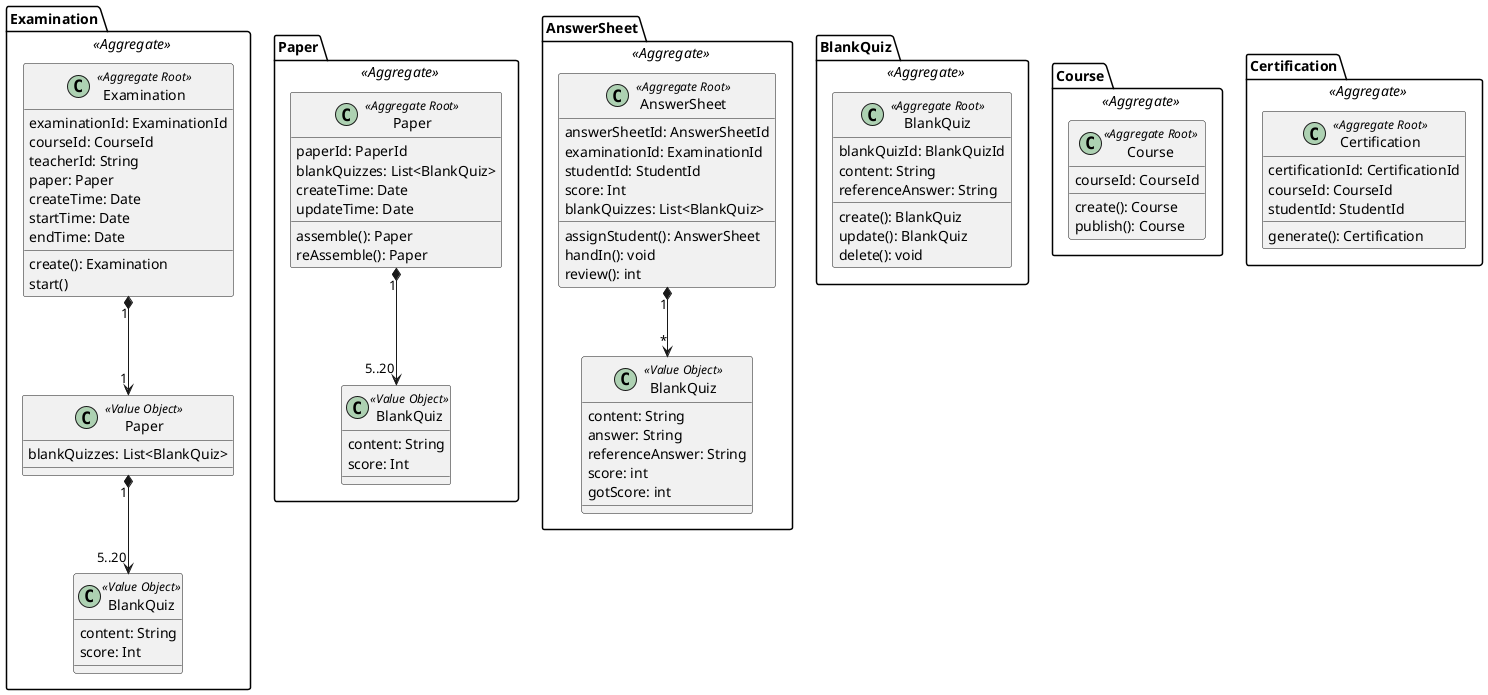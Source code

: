 @startuml

package Examination <<Aggregate>> {
class Examination <<Aggregate Root>> {
    examinationId: ExaminationId
    courseId: CourseId
    teacherId: String
    paper: Paper
    createTime: Date
    startTime: Date
    endTime: Date

    create(): Examination
    start()
}

class "Paper" as a <<Value Object>> {
    blankQuizzes: List<BlankQuiz>
}

class "BlankQuiz" as eb <<Value Object>> {
    content: String
    score: Int
}

Examination "1" *--> "1" a
a "1" *--> "5..20" eb
}

package Paper <<Aggregate>> {
    class Paper <<Aggregate Root>> {
        paperId: PaperId
        blankQuizzes: List<BlankQuiz>
        createTime: Date
        updateTime: Date

        assemble(): Paper
        reAssemble(): Paper
    }

    class "BlankQuiz" as pb <<Value Object>> {
         content: String
         score: Int
    }
    Paper "1" *--> "5..20" pb
}

package AnswerSheet <<Aggregate>> {
class AnswerSheet <<Aggregate Root>> {
    answerSheetId: AnswerSheetId
    examinationId: ExaminationId
    studentId: StudentId
    score: Int
    blankQuizzes: List<BlankQuiz>

    assignStudent(): AnswerSheet
    handIn(): void
    review(): int
}

class "BlankQuiz" as ab <<Value Object>> {
    content: String
    answer: String
    referenceAnswer: String
    score: int
    gotScore: int
}

AnswerSheet "1" *--> "*" ab
}

package BlankQuiz <<Aggregate>> {
class "BlankQuiz" as bq <<Aggregate Root>> {
    blankQuizId: BlankQuizId
    content: String
    referenceAnswer: String

    create(): BlankQuiz
    update(): BlankQuiz
    delete(): void
}
}

package Course <<Aggregate>> {
class "Course" <<Aggregate Root>> {
courseId: CourseId
create(): Course
publish(): Course
}
}

package Certification <<Aggregate>> {
class Certification <<Aggregate Root>> {
certificationId: CertificationId
courseId: CourseId
studentId: StudentId

generate(): Certification
}
}

@enduml
